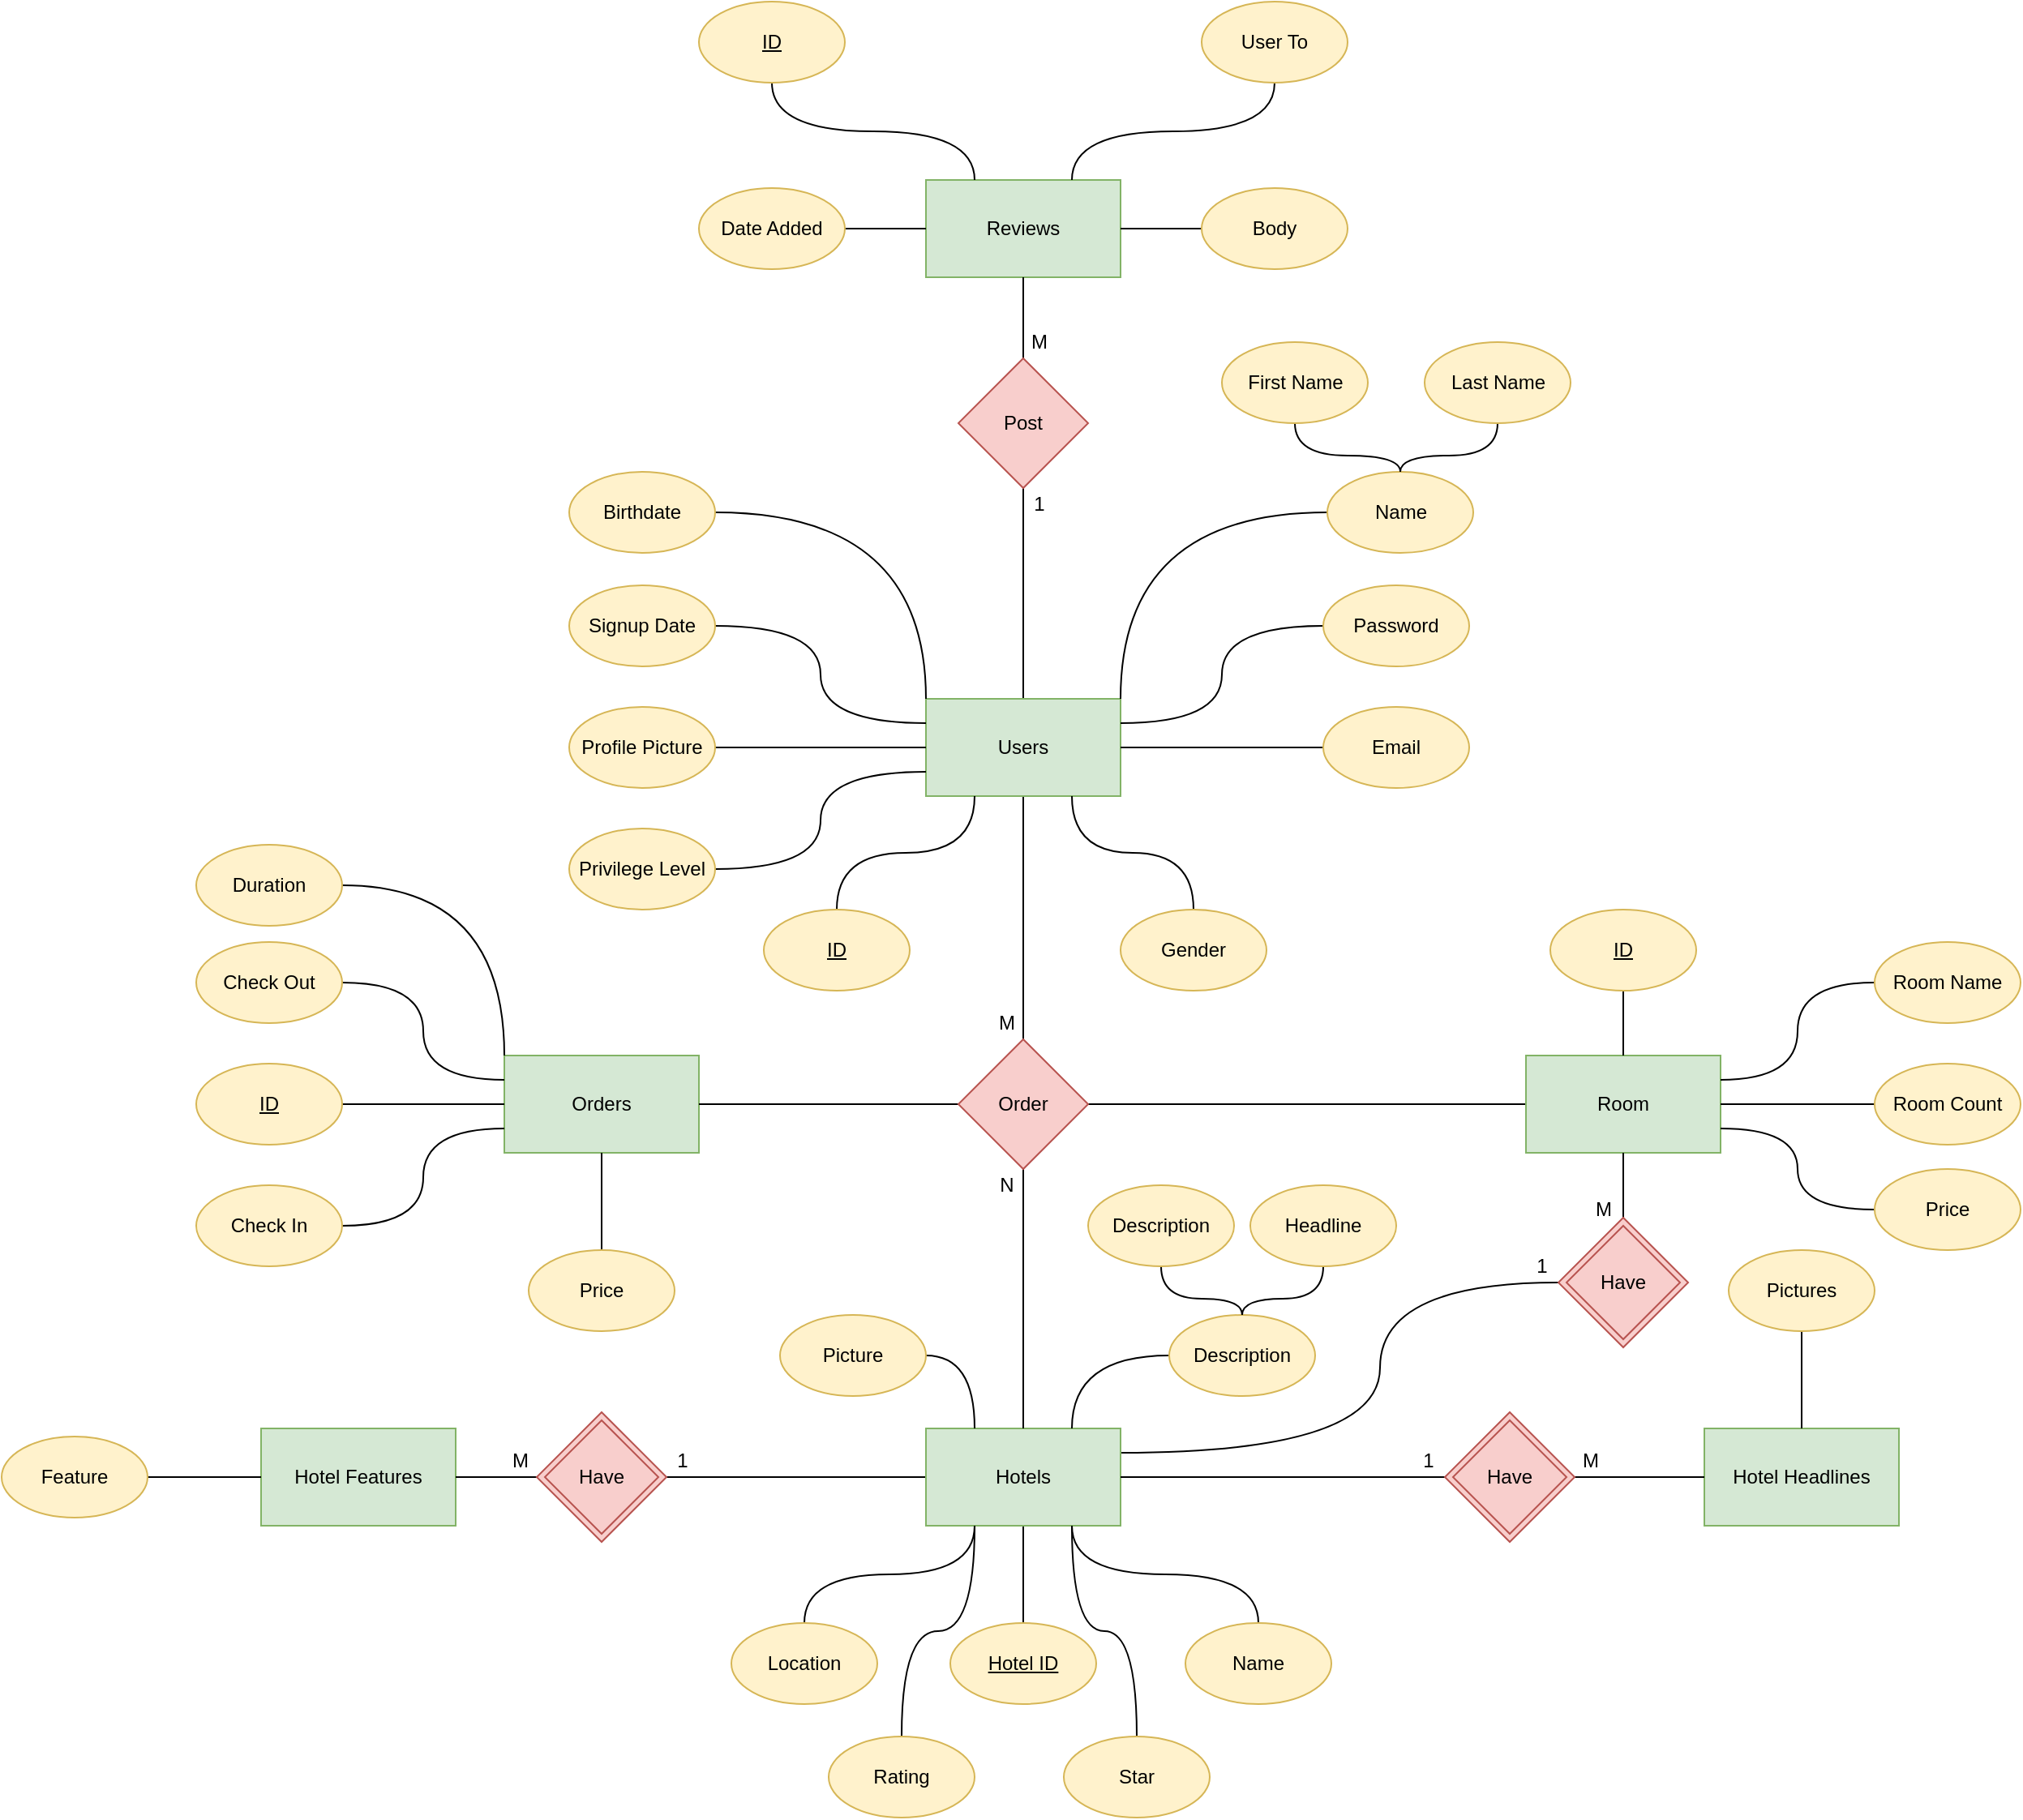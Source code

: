 <mxfile version="13.1.2" type="device"><diagram id="2M1C1Q_R0Eb_wS1bbKBW" name="Logical ERD"><mxGraphModel dx="2153" dy="1945" grid="1" gridSize="10" guides="1" tooltips="1" connect="1" arrows="1" fold="1" page="1" pageScale="1" pageWidth="850" pageHeight="1100" math="0" shadow="0"><root><mxCell id="0"/><mxCell id="1" parent="0"/><mxCell id="uhuES5U73F3DFecJ2Kks-7" style="edgeStyle=orthogonalEdgeStyle;rounded=0;orthogonalLoop=1;jettySize=auto;html=1;exitX=0.5;exitY=1;exitDx=0;exitDy=0;entryX=0.5;entryY=0;entryDx=0;entryDy=0;endArrow=none;endFill=0;" parent="1" source="uhuES5U73F3DFecJ2Kks-1" target="uhuES5U73F3DFecJ2Kks-6" edge="1"><mxGeometry relative="1" as="geometry"/></mxCell><mxCell id="uhuES5U73F3DFecJ2Kks-23" style="edgeStyle=orthogonalEdgeStyle;curved=1;orthogonalLoop=1;jettySize=auto;html=1;exitX=0;exitY=0.5;exitDx=0;exitDy=0;entryX=1;entryY=0.5;entryDx=0;entryDy=0;endArrow=none;endFill=0;" parent="1" source="uhuES5U73F3DFecJ2Kks-1" target="uhuES5U73F3DFecJ2Kks-22" edge="1"><mxGeometry relative="1" as="geometry"/></mxCell><mxCell id="JksQx_mUmFUhYA64iJah-6" style="edgeStyle=orthogonalEdgeStyle;curved=1;orthogonalLoop=1;jettySize=auto;html=1;exitX=1;exitY=0.25;exitDx=0;exitDy=0;entryX=0;entryY=0.5;entryDx=0;entryDy=0;endArrow=none;endFill=0;" edge="1" parent="1" source="uhuES5U73F3DFecJ2Kks-1" target="JksQx_mUmFUhYA64iJah-3"><mxGeometry relative="1" as="geometry"><Array as="points"><mxPoint x="620" y="255"/><mxPoint x="620" y="150"/></Array></mxGeometry></mxCell><mxCell id="uhuES5U73F3DFecJ2Kks-1" value="Hotels" style="rounded=0;whiteSpace=wrap;html=1;fillColor=#d5e8d4;strokeColor=#82b366;" parent="1" vertex="1"><mxGeometry x="340" y="240" width="120" height="60" as="geometry"/></mxCell><mxCell id="uhuES5U73F3DFecJ2Kks-2" value="Hotel Features" style="rounded=0;whiteSpace=wrap;html=1;fillColor=#d5e8d4;strokeColor=#82b366;" parent="1" vertex="1"><mxGeometry x="-70" y="240" width="120" height="60" as="geometry"/></mxCell><mxCell id="uhuES5U73F3DFecJ2Kks-3" value="Hotel Headlines" style="rounded=0;whiteSpace=wrap;html=1;fillColor=#d5e8d4;strokeColor=#82b366;" parent="1" vertex="1"><mxGeometry x="820" y="240" width="120" height="60" as="geometry"/></mxCell><mxCell id="uhuES5U73F3DFecJ2Kks-43" style="edgeStyle=orthogonalEdgeStyle;curved=1;orthogonalLoop=1;jettySize=auto;html=1;exitX=0.5;exitY=1;exitDx=0;exitDy=0;entryX=0.5;entryY=0;entryDx=0;entryDy=0;endArrow=none;endFill=0;" parent="1" source="uhuES5U73F3DFecJ2Kks-4" target="uhuES5U73F3DFecJ2Kks-42" edge="1"><mxGeometry relative="1" as="geometry"/></mxCell><mxCell id="uhuES5U73F3DFecJ2Kks-126" style="edgeStyle=orthogonalEdgeStyle;curved=1;orthogonalLoop=1;jettySize=auto;html=1;exitX=0.5;exitY=0;exitDx=0;exitDy=0;entryX=0.5;entryY=1;entryDx=0;entryDy=0;endArrow=none;endFill=0;" parent="1" source="uhuES5U73F3DFecJ2Kks-4" target="uhuES5U73F3DFecJ2Kks-125" edge="1"><mxGeometry relative="1" as="geometry"/></mxCell><mxCell id="uhuES5U73F3DFecJ2Kks-4" value="Users" style="rounded=0;whiteSpace=wrap;html=1;fillColor=#d5e8d4;strokeColor=#82b366;" parent="1" vertex="1"><mxGeometry x="340" y="-210" width="120" height="60" as="geometry"/></mxCell><mxCell id="uhuES5U73F3DFecJ2Kks-5" value="Orders" style="rounded=0;whiteSpace=wrap;html=1;fillColor=#d5e8d4;strokeColor=#82b366;" parent="1" vertex="1"><mxGeometry x="80" y="10" width="120" height="60" as="geometry"/></mxCell><mxCell id="uhuES5U73F3DFecJ2Kks-6" value="&lt;u&gt;Hotel ID&lt;/u&gt;" style="ellipse;whiteSpace=wrap;html=1;fillColor=#fff2cc;strokeColor=#d6b656;" parent="1" vertex="1"><mxGeometry x="355" y="360" width="90" height="50" as="geometry"/></mxCell><mxCell id="uhuES5U73F3DFecJ2Kks-10" style="edgeStyle=orthogonalEdgeStyle;orthogonalLoop=1;jettySize=auto;html=1;exitX=0.5;exitY=0;exitDx=0;exitDy=0;entryX=0.75;entryY=1;entryDx=0;entryDy=0;endArrow=none;endFill=0;curved=1;" parent="1" source="uhuES5U73F3DFecJ2Kks-8" target="uhuES5U73F3DFecJ2Kks-1" edge="1"><mxGeometry relative="1" as="geometry"/></mxCell><mxCell id="uhuES5U73F3DFecJ2Kks-8" value="Name" style="ellipse;whiteSpace=wrap;html=1;fillColor=#fff2cc;strokeColor=#d6b656;" parent="1" vertex="1"><mxGeometry x="500" y="360" width="90" height="50" as="geometry"/></mxCell><mxCell id="uhuES5U73F3DFecJ2Kks-12" style="edgeStyle=orthogonalEdgeStyle;curved=1;orthogonalLoop=1;jettySize=auto;html=1;exitX=0.5;exitY=0;exitDx=0;exitDy=0;entryX=0.25;entryY=1;entryDx=0;entryDy=0;endArrow=none;endFill=0;" parent="1" source="uhuES5U73F3DFecJ2Kks-11" target="uhuES5U73F3DFecJ2Kks-1" edge="1"><mxGeometry relative="1" as="geometry"/></mxCell><mxCell id="uhuES5U73F3DFecJ2Kks-11" value="Location" style="ellipse;whiteSpace=wrap;html=1;fillColor=#fff2cc;strokeColor=#d6b656;" parent="1" vertex="1"><mxGeometry x="220" y="360" width="90" height="50" as="geometry"/></mxCell><mxCell id="uhuES5U73F3DFecJ2Kks-97" style="edgeStyle=orthogonalEdgeStyle;curved=1;orthogonalLoop=1;jettySize=auto;html=1;exitX=0;exitY=0.5;exitDx=0;exitDy=0;entryX=0.75;entryY=0;entryDx=0;entryDy=0;endArrow=none;endFill=0;" parent="1" source="uhuES5U73F3DFecJ2Kks-15" target="uhuES5U73F3DFecJ2Kks-1" edge="1"><mxGeometry relative="1" as="geometry"/></mxCell><mxCell id="uhuES5U73F3DFecJ2Kks-15" value="Description" style="ellipse;whiteSpace=wrap;html=1;fillColor=#fff2cc;strokeColor=#d6b656;" parent="1" vertex="1"><mxGeometry x="490" y="170" width="90" height="50" as="geometry"/></mxCell><mxCell id="uhuES5U73F3DFecJ2Kks-98" style="edgeStyle=orthogonalEdgeStyle;curved=1;orthogonalLoop=1;jettySize=auto;html=1;exitX=1;exitY=0.5;exitDx=0;exitDy=0;entryX=0.25;entryY=0;entryDx=0;entryDy=0;endArrow=none;endFill=0;" parent="1" source="uhuES5U73F3DFecJ2Kks-18" target="uhuES5U73F3DFecJ2Kks-1" edge="1"><mxGeometry relative="1" as="geometry"/></mxCell><mxCell id="uhuES5U73F3DFecJ2Kks-18" value="Picture" style="ellipse;whiteSpace=wrap;html=1;fillColor=#fff2cc;strokeColor=#d6b656;" parent="1" vertex="1"><mxGeometry x="250" y="170" width="90" height="50" as="geometry"/></mxCell><mxCell id="uhuES5U73F3DFecJ2Kks-32" style="edgeStyle=orthogonalEdgeStyle;curved=1;orthogonalLoop=1;jettySize=auto;html=1;exitX=0.5;exitY=0;exitDx=0;exitDy=0;entryX=0.75;entryY=1;entryDx=0;entryDy=0;endArrow=none;endFill=0;" parent="1" source="uhuES5U73F3DFecJ2Kks-20" target="uhuES5U73F3DFecJ2Kks-1" edge="1"><mxGeometry relative="1" as="geometry"/></mxCell><mxCell id="uhuES5U73F3DFecJ2Kks-20" value="Star" style="ellipse;whiteSpace=wrap;html=1;fillColor=#fff2cc;strokeColor=#d6b656;" parent="1" vertex="1"><mxGeometry x="425" y="430" width="90" height="50" as="geometry"/></mxCell><mxCell id="uhuES5U73F3DFecJ2Kks-24" style="edgeStyle=orthogonalEdgeStyle;curved=1;orthogonalLoop=1;jettySize=auto;html=1;exitX=0;exitY=0.5;exitDx=0;exitDy=0;entryX=1;entryY=0.5;entryDx=0;entryDy=0;endArrow=none;endFill=0;" parent="1" source="uhuES5U73F3DFecJ2Kks-22" target="uhuES5U73F3DFecJ2Kks-2" edge="1"><mxGeometry relative="1" as="geometry"/></mxCell><mxCell id="uhuES5U73F3DFecJ2Kks-22" value="Have" style="rhombus;whiteSpace=wrap;html=1;fillColor=#f8cecc;strokeColor=#b85450;" parent="1" vertex="1"><mxGeometry x="100" y="230" width="80" height="80" as="geometry"/></mxCell><mxCell id="uhuES5U73F3DFecJ2Kks-27" style="edgeStyle=orthogonalEdgeStyle;curved=1;orthogonalLoop=1;jettySize=auto;html=1;exitX=0;exitY=0.5;exitDx=0;exitDy=0;entryX=1;entryY=0.5;entryDx=0;entryDy=0;endArrow=none;endFill=0;" parent="1" source="uhuES5U73F3DFecJ2Kks-26" target="uhuES5U73F3DFecJ2Kks-1" edge="1"><mxGeometry relative="1" as="geometry"/></mxCell><mxCell id="uhuES5U73F3DFecJ2Kks-28" style="edgeStyle=orthogonalEdgeStyle;curved=1;orthogonalLoop=1;jettySize=auto;html=1;exitX=1;exitY=0.5;exitDx=0;exitDy=0;entryX=0;entryY=0.5;entryDx=0;entryDy=0;endArrow=none;endFill=0;" parent="1" source="uhuES5U73F3DFecJ2Kks-26" target="uhuES5U73F3DFecJ2Kks-3" edge="1"><mxGeometry relative="1" as="geometry"/></mxCell><mxCell id="uhuES5U73F3DFecJ2Kks-26" value="Have" style="rhombus;whiteSpace=wrap;html=1;fillColor=#f8cecc;strokeColor=#b85450;" parent="1" vertex="1"><mxGeometry x="660" y="230" width="80" height="80" as="geometry"/></mxCell><mxCell id="uhuES5U73F3DFecJ2Kks-29" value="1" style="text;html=1;strokeColor=none;fillColor=none;align=center;verticalAlign=middle;whiteSpace=wrap;rounded=0;" parent="1" vertex="1"><mxGeometry x="170" y="250" width="40" height="20" as="geometry"/></mxCell><mxCell id="uhuES5U73F3DFecJ2Kks-31" value="M" style="text;html=1;strokeColor=none;fillColor=none;align=center;verticalAlign=middle;whiteSpace=wrap;rounded=0;" parent="1" vertex="1"><mxGeometry x="70" y="250" width="40" height="20" as="geometry"/></mxCell><mxCell id="uhuES5U73F3DFecJ2Kks-34" style="edgeStyle=orthogonalEdgeStyle;curved=1;orthogonalLoop=1;jettySize=auto;html=1;exitX=0.5;exitY=0;exitDx=0;exitDy=0;entryX=0.25;entryY=1;entryDx=0;entryDy=0;endArrow=none;endFill=0;" parent="1" source="uhuES5U73F3DFecJ2Kks-33" target="uhuES5U73F3DFecJ2Kks-1" edge="1"><mxGeometry relative="1" as="geometry"/></mxCell><mxCell id="uhuES5U73F3DFecJ2Kks-33" value="Rating" style="ellipse;whiteSpace=wrap;html=1;fillColor=#fff2cc;strokeColor=#d6b656;" parent="1" vertex="1"><mxGeometry x="280" y="430" width="90" height="50" as="geometry"/></mxCell><mxCell id="uhuES5U73F3DFecJ2Kks-36" style="edgeStyle=orthogonalEdgeStyle;curved=1;orthogonalLoop=1;jettySize=auto;html=1;exitX=1;exitY=0.5;exitDx=0;exitDy=0;entryX=0;entryY=0.5;entryDx=0;entryDy=0;endArrow=none;endFill=0;" parent="1" source="uhuES5U73F3DFecJ2Kks-35" target="uhuES5U73F3DFecJ2Kks-2" edge="1"><mxGeometry relative="1" as="geometry"/></mxCell><mxCell id="uhuES5U73F3DFecJ2Kks-35" value="Feature" style="ellipse;whiteSpace=wrap;html=1;fillColor=#fff2cc;strokeColor=#d6b656;" parent="1" vertex="1"><mxGeometry x="-230" y="245" width="90" height="50" as="geometry"/></mxCell><mxCell id="uhuES5U73F3DFecJ2Kks-37" value="1" style="text;html=1;strokeColor=none;fillColor=none;align=center;verticalAlign=middle;whiteSpace=wrap;rounded=0;" parent="1" vertex="1"><mxGeometry x="630" y="250" width="40" height="20" as="geometry"/></mxCell><mxCell id="uhuES5U73F3DFecJ2Kks-38" value="M" style="text;html=1;strokeColor=none;fillColor=none;align=center;verticalAlign=middle;whiteSpace=wrap;rounded=0;" parent="1" vertex="1"><mxGeometry x="730" y="250" width="40" height="20" as="geometry"/></mxCell><mxCell id="uhuES5U73F3DFecJ2Kks-40" style="edgeStyle=orthogonalEdgeStyle;curved=1;orthogonalLoop=1;jettySize=auto;html=1;exitX=0.5;exitY=1;exitDx=0;exitDy=0;entryX=0.5;entryY=0;entryDx=0;entryDy=0;endArrow=none;endFill=0;" parent="1" source="uhuES5U73F3DFecJ2Kks-39" target="uhuES5U73F3DFecJ2Kks-3" edge="1"><mxGeometry relative="1" as="geometry"/></mxCell><mxCell id="uhuES5U73F3DFecJ2Kks-39" value="Pictures" style="ellipse;whiteSpace=wrap;html=1;fillColor=#fff2cc;strokeColor=#d6b656;" parent="1" vertex="1"><mxGeometry x="835" y="130" width="90" height="50" as="geometry"/></mxCell><mxCell id="uhuES5U73F3DFecJ2Kks-44" style="edgeStyle=orthogonalEdgeStyle;curved=1;orthogonalLoop=1;jettySize=auto;html=1;exitX=0.5;exitY=1;exitDx=0;exitDy=0;entryX=0.5;entryY=0;entryDx=0;entryDy=0;endArrow=none;endFill=0;" parent="1" source="uhuES5U73F3DFecJ2Kks-42" target="uhuES5U73F3DFecJ2Kks-1" edge="1"><mxGeometry relative="1" as="geometry"/></mxCell><mxCell id="uhuES5U73F3DFecJ2Kks-46" style="edgeStyle=orthogonalEdgeStyle;curved=1;orthogonalLoop=1;jettySize=auto;html=1;exitX=0;exitY=0.5;exitDx=0;exitDy=0;entryX=1;entryY=0.5;entryDx=0;entryDy=0;endArrow=none;endFill=0;" parent="1" source="uhuES5U73F3DFecJ2Kks-42" target="uhuES5U73F3DFecJ2Kks-5" edge="1"><mxGeometry relative="1" as="geometry"/></mxCell><mxCell id="uhuES5U73F3DFecJ2Kks-99" style="edgeStyle=orthogonalEdgeStyle;curved=1;orthogonalLoop=1;jettySize=auto;html=1;exitX=1;exitY=0.5;exitDx=0;exitDy=0;entryX=0;entryY=0.5;entryDx=0;entryDy=0;endArrow=none;endFill=0;" parent="1" source="uhuES5U73F3DFecJ2Kks-42" target="uhuES5U73F3DFecJ2Kks-55" edge="1"><mxGeometry relative="1" as="geometry"/></mxCell><mxCell id="uhuES5U73F3DFecJ2Kks-42" value="Order" style="rhombus;whiteSpace=wrap;html=1;fillColor=#f8cecc;strokeColor=#b85450;" parent="1" vertex="1"><mxGeometry x="360" width="80" height="80" as="geometry"/></mxCell><mxCell id="uhuES5U73F3DFecJ2Kks-51" style="edgeStyle=orthogonalEdgeStyle;curved=1;orthogonalLoop=1;jettySize=auto;html=1;exitX=0.5;exitY=1;exitDx=0;exitDy=0;entryX=0.5;entryY=0;entryDx=0;entryDy=0;endArrow=none;endFill=0;" parent="1" source="uhuES5U73F3DFecJ2Kks-47" target="uhuES5U73F3DFecJ2Kks-15" edge="1"><mxGeometry relative="1" as="geometry"/></mxCell><mxCell id="uhuES5U73F3DFecJ2Kks-47" value="Headline" style="ellipse;whiteSpace=wrap;html=1;fillColor=#fff2cc;strokeColor=#d6b656;" parent="1" vertex="1"><mxGeometry x="540" y="90" width="90" height="50" as="geometry"/></mxCell><mxCell id="uhuES5U73F3DFecJ2Kks-49" style="edgeStyle=orthogonalEdgeStyle;curved=1;orthogonalLoop=1;jettySize=auto;html=1;exitX=0.5;exitY=1;exitDx=0;exitDy=0;entryX=0.5;entryY=0;entryDx=0;entryDy=0;endArrow=none;endFill=0;" parent="1" source="uhuES5U73F3DFecJ2Kks-48" target="uhuES5U73F3DFecJ2Kks-15" edge="1"><mxGeometry relative="1" as="geometry"/></mxCell><mxCell id="uhuES5U73F3DFecJ2Kks-48" value="Description" style="ellipse;whiteSpace=wrap;html=1;fillColor=#fff2cc;strokeColor=#d6b656;" parent="1" vertex="1"><mxGeometry x="440" y="90" width="90" height="50" as="geometry"/></mxCell><mxCell id="uhuES5U73F3DFecJ2Kks-54" style="edgeStyle=orthogonalEdgeStyle;curved=1;orthogonalLoop=1;jettySize=auto;html=1;exitX=1;exitY=0.5;exitDx=0;exitDy=0;entryX=0;entryY=0.5;entryDx=0;entryDy=0;endArrow=none;endFill=0;" parent="1" source="uhuES5U73F3DFecJ2Kks-52" target="uhuES5U73F3DFecJ2Kks-5" edge="1"><mxGeometry relative="1" as="geometry"/></mxCell><mxCell id="uhuES5U73F3DFecJ2Kks-52" value="&lt;u&gt;ID&lt;/u&gt;" style="ellipse;whiteSpace=wrap;html=1;fillColor=#fff2cc;strokeColor=#d6b656;" parent="1" vertex="1"><mxGeometry x="-110" y="15" width="90" height="50" as="geometry"/></mxCell><mxCell id="uhuES5U73F3DFecJ2Kks-56" style="edgeStyle=orthogonalEdgeStyle;curved=1;orthogonalLoop=1;jettySize=auto;html=1;exitX=1;exitY=0.5;exitDx=0;exitDy=0;entryX=0;entryY=0.75;entryDx=0;entryDy=0;endArrow=none;endFill=0;" parent="1" source="uhuES5U73F3DFecJ2Kks-53" target="uhuES5U73F3DFecJ2Kks-5" edge="1"><mxGeometry relative="1" as="geometry"/></mxCell><mxCell id="uhuES5U73F3DFecJ2Kks-53" value="Check In" style="ellipse;whiteSpace=wrap;html=1;fillColor=#fff2cc;strokeColor=#d6b656;" parent="1" vertex="1"><mxGeometry x="-110" y="90" width="90" height="50" as="geometry"/></mxCell><mxCell id="uhuES5U73F3DFecJ2Kks-55" value="Room" style="rounded=0;whiteSpace=wrap;html=1;fillColor=#d5e8d4;strokeColor=#82b366;" parent="1" vertex="1"><mxGeometry x="710" y="10" width="120" height="60" as="geometry"/></mxCell><mxCell id="uhuES5U73F3DFecJ2Kks-58" style="edgeStyle=orthogonalEdgeStyle;curved=1;orthogonalLoop=1;jettySize=auto;html=1;exitX=1;exitY=0.5;exitDx=0;exitDy=0;entryX=0;entryY=0.25;entryDx=0;entryDy=0;endArrow=none;endFill=0;" parent="1" source="uhuES5U73F3DFecJ2Kks-57" target="uhuES5U73F3DFecJ2Kks-5" edge="1"><mxGeometry relative="1" as="geometry"/></mxCell><mxCell id="uhuES5U73F3DFecJ2Kks-57" value="Check Out" style="ellipse;whiteSpace=wrap;html=1;fillColor=#fff2cc;strokeColor=#d6b656;" parent="1" vertex="1"><mxGeometry x="-110" y="-60" width="90" height="50" as="geometry"/></mxCell><mxCell id="uhuES5U73F3DFecJ2Kks-83" style="edgeStyle=orthogonalEdgeStyle;curved=1;orthogonalLoop=1;jettySize=auto;html=1;exitX=1;exitY=0.5;exitDx=0;exitDy=0;entryX=0;entryY=0;entryDx=0;entryDy=0;endArrow=none;endFill=0;" parent="1" source="uhuES5U73F3DFecJ2Kks-59" target="uhuES5U73F3DFecJ2Kks-5" edge="1"><mxGeometry relative="1" as="geometry"/></mxCell><mxCell id="uhuES5U73F3DFecJ2Kks-59" value="Duration" style="ellipse;whiteSpace=wrap;html=1;fillColor=#fff2cc;strokeColor=#d6b656;" parent="1" vertex="1"><mxGeometry x="-110" y="-120" width="90" height="50" as="geometry"/></mxCell><mxCell id="uhuES5U73F3DFecJ2Kks-62" style="edgeStyle=orthogonalEdgeStyle;curved=1;orthogonalLoop=1;jettySize=auto;html=1;exitX=0.5;exitY=0;exitDx=0;exitDy=0;entryX=0.5;entryY=1;entryDx=0;entryDy=0;endArrow=none;endFill=0;" parent="1" source="uhuES5U73F3DFecJ2Kks-61" target="uhuES5U73F3DFecJ2Kks-5" edge="1"><mxGeometry relative="1" as="geometry"/></mxCell><mxCell id="uhuES5U73F3DFecJ2Kks-61" value="Price" style="ellipse;whiteSpace=wrap;html=1;fillColor=#fff2cc;strokeColor=#d6b656;" parent="1" vertex="1"><mxGeometry x="95" y="130" width="90" height="50" as="geometry"/></mxCell><mxCell id="uhuES5U73F3DFecJ2Kks-138" style="edgeStyle=orthogonalEdgeStyle;curved=1;orthogonalLoop=1;jettySize=auto;html=1;exitX=0.5;exitY=0;exitDx=0;exitDy=0;entryX=0.25;entryY=1;entryDx=0;entryDy=0;endArrow=none;endFill=0;" parent="1" source="uhuES5U73F3DFecJ2Kks-63" target="uhuES5U73F3DFecJ2Kks-4" edge="1"><mxGeometry relative="1" as="geometry"/></mxCell><mxCell id="uhuES5U73F3DFecJ2Kks-63" value="&lt;u&gt;ID&lt;/u&gt;" style="ellipse;whiteSpace=wrap;html=1;fillColor=#fff2cc;strokeColor=#d6b656;" parent="1" vertex="1"><mxGeometry x="240" y="-80" width="90" height="50" as="geometry"/></mxCell><mxCell id="uhuES5U73F3DFecJ2Kks-92" style="edgeStyle=orthogonalEdgeStyle;curved=1;orthogonalLoop=1;jettySize=auto;html=1;exitX=0;exitY=0.5;exitDx=0;exitDy=0;entryX=1;entryY=0;entryDx=0;entryDy=0;endArrow=none;endFill=0;" parent="1" source="uhuES5U73F3DFecJ2Kks-64" target="uhuES5U73F3DFecJ2Kks-4" edge="1"><mxGeometry relative="1" as="geometry"/></mxCell><mxCell id="uhuES5U73F3DFecJ2Kks-64" value="Name" style="ellipse;whiteSpace=wrap;html=1;fillColor=#fff2cc;strokeColor=#d6b656;" parent="1" vertex="1"><mxGeometry x="587.5" y="-350" width="90" height="50" as="geometry"/></mxCell><mxCell id="uhuES5U73F3DFecJ2Kks-67" style="edgeStyle=orthogonalEdgeStyle;curved=1;orthogonalLoop=1;jettySize=auto;html=1;exitX=0.5;exitY=1;exitDx=0;exitDy=0;entryX=0.5;entryY=0;entryDx=0;entryDy=0;endArrow=none;endFill=0;" parent="1" source="uhuES5U73F3DFecJ2Kks-65" target="uhuES5U73F3DFecJ2Kks-64" edge="1"><mxGeometry relative="1" as="geometry"/></mxCell><mxCell id="uhuES5U73F3DFecJ2Kks-65" value="First Name" style="ellipse;whiteSpace=wrap;html=1;fillColor=#fff2cc;strokeColor=#d6b656;" parent="1" vertex="1"><mxGeometry x="522.5" y="-430" width="90" height="50" as="geometry"/></mxCell><mxCell id="uhuES5U73F3DFecJ2Kks-69" style="edgeStyle=orthogonalEdgeStyle;curved=1;orthogonalLoop=1;jettySize=auto;html=1;exitX=0.5;exitY=1;exitDx=0;exitDy=0;entryX=0.5;entryY=0;entryDx=0;entryDy=0;endArrow=none;endFill=0;" parent="1" source="uhuES5U73F3DFecJ2Kks-66" target="uhuES5U73F3DFecJ2Kks-64" edge="1"><mxGeometry relative="1" as="geometry"/></mxCell><mxCell id="uhuES5U73F3DFecJ2Kks-66" value="Last Name" style="ellipse;whiteSpace=wrap;html=1;fillColor=#fff2cc;strokeColor=#d6b656;" parent="1" vertex="1"><mxGeometry x="647.5" y="-430" width="90" height="50" as="geometry"/></mxCell><mxCell id="uhuES5U73F3DFecJ2Kks-73" style="edgeStyle=orthogonalEdgeStyle;curved=1;orthogonalLoop=1;jettySize=auto;html=1;exitX=0;exitY=0.5;exitDx=0;exitDy=0;entryX=1;entryY=0.5;entryDx=0;entryDy=0;endArrow=none;endFill=0;" parent="1" source="uhuES5U73F3DFecJ2Kks-72" target="uhuES5U73F3DFecJ2Kks-4" edge="1"><mxGeometry relative="1" as="geometry"/></mxCell><mxCell id="uhuES5U73F3DFecJ2Kks-72" value="Email" style="ellipse;whiteSpace=wrap;html=1;fillColor=#fff2cc;strokeColor=#d6b656;" parent="1" vertex="1"><mxGeometry x="585" y="-205" width="90" height="50" as="geometry"/></mxCell><mxCell id="uhuES5U73F3DFecJ2Kks-75" style="edgeStyle=orthogonalEdgeStyle;curved=1;orthogonalLoop=1;jettySize=auto;html=1;exitX=0;exitY=0.5;exitDx=0;exitDy=0;entryX=1;entryY=0.25;entryDx=0;entryDy=0;endArrow=none;endFill=0;" parent="1" source="uhuES5U73F3DFecJ2Kks-74" target="uhuES5U73F3DFecJ2Kks-4" edge="1"><mxGeometry relative="1" as="geometry"/></mxCell><mxCell id="uhuES5U73F3DFecJ2Kks-74" value="Password" style="ellipse;whiteSpace=wrap;html=1;fillColor=#fff2cc;strokeColor=#d6b656;" parent="1" vertex="1"><mxGeometry x="585" y="-280" width="90" height="50" as="geometry"/></mxCell><mxCell id="uhuES5U73F3DFecJ2Kks-90" style="edgeStyle=orthogonalEdgeStyle;curved=1;orthogonalLoop=1;jettySize=auto;html=1;exitX=1;exitY=0.5;exitDx=0;exitDy=0;entryX=0;entryY=0;entryDx=0;entryDy=0;endArrow=none;endFill=0;" parent="1" source="uhuES5U73F3DFecJ2Kks-76" target="uhuES5U73F3DFecJ2Kks-4" edge="1"><mxGeometry relative="1" as="geometry"/></mxCell><mxCell id="uhuES5U73F3DFecJ2Kks-76" value="Birthdate" style="ellipse;whiteSpace=wrap;html=1;fillColor=#fff2cc;strokeColor=#d6b656;" parent="1" vertex="1"><mxGeometry x="120" y="-350" width="90" height="50" as="geometry"/></mxCell><mxCell id="uhuES5U73F3DFecJ2Kks-139" style="edgeStyle=orthogonalEdgeStyle;curved=1;orthogonalLoop=1;jettySize=auto;html=1;exitX=0.5;exitY=0;exitDx=0;exitDy=0;entryX=0.75;entryY=1;entryDx=0;entryDy=0;endArrow=none;endFill=0;" parent="1" source="uhuES5U73F3DFecJ2Kks-79" target="uhuES5U73F3DFecJ2Kks-4" edge="1"><mxGeometry relative="1" as="geometry"/></mxCell><mxCell id="uhuES5U73F3DFecJ2Kks-79" value="Gender" style="ellipse;whiteSpace=wrap;html=1;fillColor=#fff2cc;strokeColor=#d6b656;" parent="1" vertex="1"><mxGeometry x="460" y="-80" width="90" height="50" as="geometry"/></mxCell><mxCell id="uhuES5U73F3DFecJ2Kks-88" style="edgeStyle=orthogonalEdgeStyle;curved=1;orthogonalLoop=1;jettySize=auto;html=1;exitX=1;exitY=0.5;exitDx=0;exitDy=0;entryX=0;entryY=0.25;entryDx=0;entryDy=0;endArrow=none;endFill=0;" parent="1" source="uhuES5U73F3DFecJ2Kks-81" target="uhuES5U73F3DFecJ2Kks-4" edge="1"><mxGeometry relative="1" as="geometry"/></mxCell><mxCell id="uhuES5U73F3DFecJ2Kks-81" value="Signup Date" style="ellipse;whiteSpace=wrap;html=1;fillColor=#fff2cc;strokeColor=#d6b656;" parent="1" vertex="1"><mxGeometry x="120" y="-280" width="90" height="50" as="geometry"/></mxCell><mxCell id="uhuES5U73F3DFecJ2Kks-85" style="edgeStyle=orthogonalEdgeStyle;curved=1;orthogonalLoop=1;jettySize=auto;html=1;exitX=1;exitY=0.5;exitDx=0;exitDy=0;entryX=0;entryY=0.5;entryDx=0;entryDy=0;endArrow=none;endFill=0;" parent="1" source="uhuES5U73F3DFecJ2Kks-84" target="uhuES5U73F3DFecJ2Kks-4" edge="1"><mxGeometry relative="1" as="geometry"/></mxCell><mxCell id="uhuES5U73F3DFecJ2Kks-84" value="Profile Picture" style="ellipse;whiteSpace=wrap;html=1;fillColor=#fff2cc;strokeColor=#d6b656;" parent="1" vertex="1"><mxGeometry x="120" y="-205" width="90" height="50" as="geometry"/></mxCell><mxCell id="uhuES5U73F3DFecJ2Kks-89" style="edgeStyle=orthogonalEdgeStyle;curved=1;orthogonalLoop=1;jettySize=auto;html=1;exitX=1;exitY=0.5;exitDx=0;exitDy=0;entryX=0;entryY=0.75;entryDx=0;entryDy=0;endArrow=none;endFill=0;" parent="1" source="uhuES5U73F3DFecJ2Kks-86" target="uhuES5U73F3DFecJ2Kks-4" edge="1"><mxGeometry relative="1" as="geometry"/></mxCell><mxCell id="uhuES5U73F3DFecJ2Kks-86" value="Privilege Level" style="ellipse;whiteSpace=wrap;html=1;fillColor=#fff2cc;strokeColor=#d6b656;" parent="1" vertex="1"><mxGeometry x="120" y="-130" width="90" height="50" as="geometry"/></mxCell><mxCell id="uhuES5U73F3DFecJ2Kks-94" style="edgeStyle=orthogonalEdgeStyle;curved=1;orthogonalLoop=1;jettySize=auto;html=1;exitX=0.5;exitY=1;exitDx=0;exitDy=0;entryX=0.5;entryY=0;entryDx=0;entryDy=0;endArrow=none;endFill=0;" parent="1" source="uhuES5U73F3DFecJ2Kks-93" target="uhuES5U73F3DFecJ2Kks-55" edge="1"><mxGeometry relative="1" as="geometry"/></mxCell><mxCell id="uhuES5U73F3DFecJ2Kks-93" value="&lt;u&gt;ID&lt;/u&gt;" style="ellipse;whiteSpace=wrap;html=1;fillColor=#fff2cc;strokeColor=#d6b656;" parent="1" vertex="1"><mxGeometry x="725" y="-80" width="90" height="50" as="geometry"/></mxCell><mxCell id="uhuES5U73F3DFecJ2Kks-95" value="M" style="text;html=1;strokeColor=none;fillColor=none;align=center;verticalAlign=middle;whiteSpace=wrap;rounded=0;" parent="1" vertex="1"><mxGeometry x="370" y="-20" width="40" height="20" as="geometry"/></mxCell><mxCell id="uhuES5U73F3DFecJ2Kks-96" value="N" style="text;html=1;strokeColor=none;fillColor=none;align=center;verticalAlign=middle;whiteSpace=wrap;rounded=0;" parent="1" vertex="1"><mxGeometry x="370" y="80" width="40" height="20" as="geometry"/></mxCell><mxCell id="uhuES5U73F3DFecJ2Kks-104" style="edgeStyle=orthogonalEdgeStyle;curved=1;orthogonalLoop=1;jettySize=auto;html=1;exitX=0;exitY=0.5;exitDx=0;exitDy=0;entryX=1;entryY=0.25;entryDx=0;entryDy=0;endArrow=none;endFill=0;" parent="1" source="uhuES5U73F3DFecJ2Kks-100" target="uhuES5U73F3DFecJ2Kks-55" edge="1"><mxGeometry relative="1" as="geometry"/></mxCell><mxCell id="uhuES5U73F3DFecJ2Kks-100" value="Room Name" style="ellipse;whiteSpace=wrap;html=1;fillColor=#fff2cc;strokeColor=#d6b656;" parent="1" vertex="1"><mxGeometry x="925" y="-60" width="90" height="50" as="geometry"/></mxCell><mxCell id="uhuES5U73F3DFecJ2Kks-103" style="edgeStyle=orthogonalEdgeStyle;curved=1;orthogonalLoop=1;jettySize=auto;html=1;exitX=0;exitY=0.5;exitDx=0;exitDy=0;entryX=1;entryY=0.5;entryDx=0;entryDy=0;endArrow=none;endFill=0;" parent="1" source="uhuES5U73F3DFecJ2Kks-102" target="uhuES5U73F3DFecJ2Kks-55" edge="1"><mxGeometry relative="1" as="geometry"/></mxCell><mxCell id="uhuES5U73F3DFecJ2Kks-102" value="Room Count" style="ellipse;whiteSpace=wrap;html=1;fillColor=#fff2cc;strokeColor=#d6b656;" parent="1" vertex="1"><mxGeometry x="925" y="15" width="90" height="50" as="geometry"/></mxCell><mxCell id="uhuES5U73F3DFecJ2Kks-106" style="edgeStyle=orthogonalEdgeStyle;curved=1;orthogonalLoop=1;jettySize=auto;html=1;exitX=0;exitY=0.5;exitDx=0;exitDy=0;entryX=1;entryY=0.75;entryDx=0;entryDy=0;endArrow=none;endFill=0;" parent="1" source="uhuES5U73F3DFecJ2Kks-105" target="uhuES5U73F3DFecJ2Kks-55" edge="1"><mxGeometry relative="1" as="geometry"/></mxCell><mxCell id="uhuES5U73F3DFecJ2Kks-105" value="Price" style="ellipse;whiteSpace=wrap;html=1;fillColor=#fff2cc;strokeColor=#d6b656;" parent="1" vertex="1"><mxGeometry x="925" y="80" width="90" height="50" as="geometry"/></mxCell><mxCell id="uhuES5U73F3DFecJ2Kks-107" value="Reviews" style="rounded=0;whiteSpace=wrap;html=1;fillColor=#d5e8d4;strokeColor=#82b366;" parent="1" vertex="1"><mxGeometry x="340" y="-530" width="120" height="60" as="geometry"/></mxCell><mxCell id="uhuES5U73F3DFecJ2Kks-117" style="edgeStyle=orthogonalEdgeStyle;curved=1;orthogonalLoop=1;jettySize=auto;html=1;exitX=0;exitY=0.5;exitDx=0;exitDy=0;entryX=1;entryY=0.5;entryDx=0;entryDy=0;endArrow=none;endFill=0;" parent="1" source="uhuES5U73F3DFecJ2Kks-109" target="uhuES5U73F3DFecJ2Kks-107" edge="1"><mxGeometry relative="1" as="geometry"/></mxCell><mxCell id="uhuES5U73F3DFecJ2Kks-109" value="Body" style="ellipse;whiteSpace=wrap;html=1;fillColor=#fff2cc;strokeColor=#d6b656;" parent="1" vertex="1"><mxGeometry x="510" y="-525" width="90" height="50" as="geometry"/></mxCell><mxCell id="uhuES5U73F3DFecJ2Kks-116" style="edgeStyle=orthogonalEdgeStyle;curved=1;orthogonalLoop=1;jettySize=auto;html=1;exitX=0.5;exitY=1;exitDx=0;exitDy=0;entryX=0.75;entryY=0;entryDx=0;entryDy=0;endArrow=none;endFill=0;" parent="1" source="uhuES5U73F3DFecJ2Kks-110" target="uhuES5U73F3DFecJ2Kks-107" edge="1"><mxGeometry relative="1" as="geometry"/></mxCell><mxCell id="uhuES5U73F3DFecJ2Kks-110" value="User To" style="ellipse;whiteSpace=wrap;html=1;fillColor=#fff2cc;strokeColor=#d6b656;" parent="1" vertex="1"><mxGeometry x="510" y="-640" width="90" height="50" as="geometry"/></mxCell><mxCell id="uhuES5U73F3DFecJ2Kks-123" style="edgeStyle=orthogonalEdgeStyle;curved=1;orthogonalLoop=1;jettySize=auto;html=1;exitX=1;exitY=0.5;exitDx=0;exitDy=0;entryX=0;entryY=0.5;entryDx=0;entryDy=0;endArrow=none;endFill=0;" parent="1" source="uhuES5U73F3DFecJ2Kks-112" target="uhuES5U73F3DFecJ2Kks-107" edge="1"><mxGeometry relative="1" as="geometry"/></mxCell><mxCell id="uhuES5U73F3DFecJ2Kks-112" value="Date Added" style="ellipse;whiteSpace=wrap;html=1;fillColor=#fff2cc;strokeColor=#d6b656;" parent="1" vertex="1"><mxGeometry x="200" y="-525" width="90" height="50" as="geometry"/></mxCell><mxCell id="uhuES5U73F3DFecJ2Kks-114" style="edgeStyle=orthogonalEdgeStyle;curved=1;orthogonalLoop=1;jettySize=auto;html=1;exitX=0.5;exitY=1;exitDx=0;exitDy=0;entryX=0.25;entryY=0;entryDx=0;entryDy=0;endArrow=none;endFill=0;" parent="1" source="uhuES5U73F3DFecJ2Kks-113" target="uhuES5U73F3DFecJ2Kks-107" edge="1"><mxGeometry relative="1" as="geometry"/></mxCell><mxCell id="uhuES5U73F3DFecJ2Kks-113" value="&lt;u&gt;ID&lt;/u&gt;" style="ellipse;whiteSpace=wrap;html=1;fillColor=#fff2cc;strokeColor=#d6b656;" parent="1" vertex="1"><mxGeometry x="200" y="-640" width="90" height="50" as="geometry"/></mxCell><mxCell id="uhuES5U73F3DFecJ2Kks-127" style="edgeStyle=orthogonalEdgeStyle;curved=1;orthogonalLoop=1;jettySize=auto;html=1;exitX=0.5;exitY=0;exitDx=0;exitDy=0;entryX=0.5;entryY=1;entryDx=0;entryDy=0;endArrow=none;endFill=0;" parent="1" source="uhuES5U73F3DFecJ2Kks-125" target="uhuES5U73F3DFecJ2Kks-107" edge="1"><mxGeometry relative="1" as="geometry"/></mxCell><mxCell id="uhuES5U73F3DFecJ2Kks-125" value="Post" style="rhombus;whiteSpace=wrap;html=1;fillColor=#f8cecc;strokeColor=#b85450;" parent="1" vertex="1"><mxGeometry x="360" y="-420" width="80" height="80" as="geometry"/></mxCell><mxCell id="uhuES5U73F3DFecJ2Kks-132" value="1" style="text;html=1;strokeColor=none;fillColor=none;align=center;verticalAlign=middle;whiteSpace=wrap;rounded=0;" parent="1" vertex="1"><mxGeometry x="390" y="-340" width="40" height="20" as="geometry"/></mxCell><mxCell id="uhuES5U73F3DFecJ2Kks-135" value="M" style="text;html=1;strokeColor=none;fillColor=none;align=center;verticalAlign=middle;whiteSpace=wrap;rounded=0;" parent="1" vertex="1"><mxGeometry x="390" y="-440" width="40" height="20" as="geometry"/></mxCell><mxCell id="JksQx_mUmFUhYA64iJah-1" value="Have" style="rhombus;whiteSpace=wrap;html=1;fillColor=#f8cecc;strokeColor=#b85450;" vertex="1" parent="1"><mxGeometry x="105" y="235" width="70" height="70" as="geometry"/></mxCell><mxCell id="JksQx_mUmFUhYA64iJah-2" value="Have" style="rhombus;whiteSpace=wrap;html=1;fillColor=#f8cecc;strokeColor=#b85450;" vertex="1" parent="1"><mxGeometry x="665" y="235" width="70" height="70" as="geometry"/></mxCell><mxCell id="JksQx_mUmFUhYA64iJah-5" style="edgeStyle=orthogonalEdgeStyle;orthogonalLoop=1;jettySize=auto;html=1;exitX=0.5;exitY=0;exitDx=0;exitDy=0;entryX=0.5;entryY=1;entryDx=0;entryDy=0;curved=1;endArrow=none;endFill=0;" edge="1" parent="1" source="JksQx_mUmFUhYA64iJah-3" target="uhuES5U73F3DFecJ2Kks-55"><mxGeometry relative="1" as="geometry"/></mxCell><mxCell id="JksQx_mUmFUhYA64iJah-3" value="Have" style="rhombus;whiteSpace=wrap;html=1;fillColor=#f8cecc;strokeColor=#b85450;" vertex="1" parent="1"><mxGeometry x="730" y="110" width="80" height="80" as="geometry"/></mxCell><mxCell id="JksQx_mUmFUhYA64iJah-4" value="Have" style="rhombus;whiteSpace=wrap;html=1;fillColor=#f8cecc;strokeColor=#b85450;" vertex="1" parent="1"><mxGeometry x="735" y="115" width="70" height="70" as="geometry"/></mxCell><mxCell id="JksQx_mUmFUhYA64iJah-7" value="1" style="text;html=1;strokeColor=none;fillColor=none;align=center;verticalAlign=middle;whiteSpace=wrap;rounded=0;" vertex="1" parent="1"><mxGeometry x="700" y="130" width="40" height="20" as="geometry"/></mxCell><mxCell id="JksQx_mUmFUhYA64iJah-8" value="M" style="text;html=1;strokeColor=none;fillColor=none;align=center;verticalAlign=middle;whiteSpace=wrap;rounded=0;" vertex="1" parent="1"><mxGeometry x="737.5" y="95" width="40" height="20" as="geometry"/></mxCell></root></mxGraphModel></diagram></mxfile>